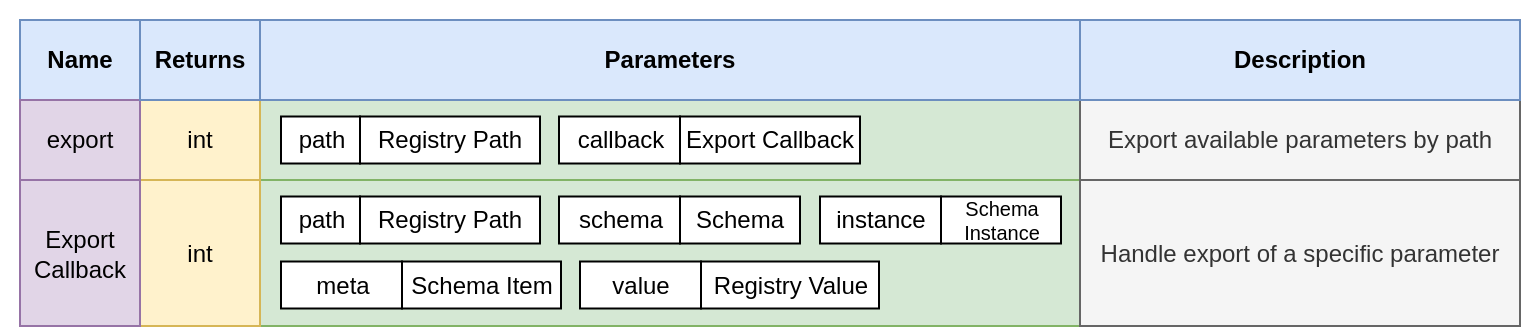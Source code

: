 <mxfile>
    <diagram id="fjN8D4Odn0497USpxgly" name="Page-1">
        <mxGraphModel dx="843" dy="1308" grid="1" gridSize="10" guides="1" tooltips="1" connect="1" arrows="1" fold="1" page="1" pageScale="1" pageWidth="1169" pageHeight="827" background="#ffffff" math="0" shadow="0">
            <root>
                <mxCell id="0"/>
                <mxCell id="1" parent="0"/>
                <mxCell id="518" value="" style="rounded=0;whiteSpace=wrap;html=1;strokeColor=none;" parent="1" vertex="1">
                    <mxGeometry x="30" y="-810" width="710" height="100" as="geometry"/>
                </mxCell>
                <mxCell id="509" value="" style="rounded=0;whiteSpace=wrap;html=1;fillColor=#d5e8d4;strokeColor=#82b366;" parent="1" vertex="1">
                    <mxGeometry x="160" y="-760" width="410" height="40" as="geometry"/>
                </mxCell>
                <mxCell id="196" value="&lt;b&gt;Name&lt;/b&gt;" style="rounded=0;whiteSpace=wrap;html=1;align=center;fillColor=#dae8fc;strokeColor=#6c8ebf;" parent="1" vertex="1">
                    <mxGeometry x="40" y="-800" width="60" height="40" as="geometry"/>
                </mxCell>
                <mxCell id="423" value="int" style="rounded=0;whiteSpace=wrap;html=1;fillColor=#fff2cc;strokeColor=#d6b656;" parent="1" vertex="1">
                    <mxGeometry x="100" y="-760" width="60" height="40" as="geometry"/>
                </mxCell>
                <mxCell id="438" value="export" style="rounded=0;whiteSpace=wrap;html=1;fillColor=#e1d5e7;strokeColor=#9673a6;" parent="1" vertex="1">
                    <mxGeometry x="40" y="-760" width="60" height="40" as="geometry"/>
                </mxCell>
                <mxCell id="471" value="path" style="rounded=0;whiteSpace=wrap;html=1;" parent="1" vertex="1">
                    <mxGeometry x="170.5" y="-751.75" width="39.5" height="23.5" as="geometry"/>
                </mxCell>
                <mxCell id="472" value="Registry Path" style="rounded=0;whiteSpace=wrap;html=1;" parent="1" vertex="1">
                    <mxGeometry x="210" y="-751.75" width="90" height="23.5" as="geometry"/>
                </mxCell>
                <mxCell id="473" value="callback" style="rounded=0;whiteSpace=wrap;html=1;" parent="1" vertex="1">
                    <mxGeometry x="309.5" y="-751.75" width="60.5" height="23.5" as="geometry"/>
                </mxCell>
                <mxCell id="474" value="Export Callback" style="rounded=0;whiteSpace=wrap;html=1;" parent="1" vertex="1">
                    <mxGeometry x="370" y="-751.75" width="90" height="23.5" as="geometry"/>
                </mxCell>
                <mxCell id="501" value="&lt;b&gt;Parameters&lt;/b&gt;" style="rounded=0;whiteSpace=wrap;html=1;align=center;fillColor=#dae8fc;strokeColor=#6c8ebf;" parent="1" vertex="1">
                    <mxGeometry x="160" y="-800" width="410" height="40" as="geometry"/>
                </mxCell>
                <mxCell id="502" value="&lt;b&gt;Returns&lt;/b&gt;" style="rounded=0;whiteSpace=wrap;html=1;align=center;fillColor=#dae8fc;strokeColor=#6c8ebf;" parent="1" vertex="1">
                    <mxGeometry x="100" y="-800" width="60" height="40" as="geometry"/>
                </mxCell>
                <mxCell id="517" value="Export available parameters by path" style="rounded=0;whiteSpace=wrap;html=1;fillColor=#f5f5f5;strokeColor=#666666;fontColor=#333333;" parent="1" vertex="1">
                    <mxGeometry x="570" y="-760" width="220" height="40" as="geometry"/>
                </mxCell>
                <mxCell id="503" value="&lt;b&gt;Description&lt;/b&gt;" style="rounded=0;whiteSpace=wrap;html=1;align=center;fillColor=#dae8fc;strokeColor=#6c8ebf;" parent="1" vertex="1">
                    <mxGeometry x="570" y="-800" width="220" height="40" as="geometry"/>
                </mxCell>
                <mxCell id="519" value="" style="rounded=0;whiteSpace=wrap;html=1;fillColor=#d5e8d4;strokeColor=#82b366;" vertex="1" parent="1">
                    <mxGeometry x="160" y="-720" width="410" height="73" as="geometry"/>
                </mxCell>
                <mxCell id="520" value="int" style="rounded=0;whiteSpace=wrap;html=1;fillColor=#fff2cc;strokeColor=#d6b656;" vertex="1" parent="1">
                    <mxGeometry x="100" y="-720" width="60" height="73" as="geometry"/>
                </mxCell>
                <mxCell id="521" value="Export Callback" style="rounded=0;whiteSpace=wrap;html=1;fillColor=#e1d5e7;strokeColor=#9673a6;" vertex="1" parent="1">
                    <mxGeometry x="40" y="-720" width="60" height="73" as="geometry"/>
                </mxCell>
                <mxCell id="522" value="path" style="rounded=0;whiteSpace=wrap;html=1;" vertex="1" parent="1">
                    <mxGeometry x="170.5" y="-711.75" width="39.5" height="23.5" as="geometry"/>
                </mxCell>
                <mxCell id="523" value="Registry Path" style="rounded=0;whiteSpace=wrap;html=1;" vertex="1" parent="1">
                    <mxGeometry x="210" y="-711.75" width="90" height="23.5" as="geometry"/>
                </mxCell>
                <mxCell id="524" value="schema" style="rounded=0;whiteSpace=wrap;html=1;" vertex="1" parent="1">
                    <mxGeometry x="309.5" y="-711.75" width="60.5" height="23.5" as="geometry"/>
                </mxCell>
                <mxCell id="525" value="Schema" style="rounded=0;whiteSpace=wrap;html=1;" vertex="1" parent="1">
                    <mxGeometry x="370" y="-711.75" width="60" height="23.5" as="geometry"/>
                </mxCell>
                <mxCell id="526" value="Handle export of a specific parameter" style="rounded=0;whiteSpace=wrap;html=1;fillColor=#f5f5f5;strokeColor=#666666;fontColor=#333333;" vertex="1" parent="1">
                    <mxGeometry x="570" y="-720" width="220" height="73" as="geometry"/>
                </mxCell>
                <mxCell id="528" value="instance" style="rounded=0;whiteSpace=wrap;html=1;" vertex="1" parent="1">
                    <mxGeometry x="440" y="-711.75" width="60.5" height="23.5" as="geometry"/>
                </mxCell>
                <mxCell id="529" value="&lt;font style=&quot;font-size: 10px; line-height: 0.8;&quot;&gt;Schema Instance&lt;/font&gt;" style="rounded=0;whiteSpace=wrap;html=1;fontSize=10;" vertex="1" parent="1">
                    <mxGeometry x="500.5" y="-711.75" width="60" height="23.5" as="geometry"/>
                </mxCell>
                <mxCell id="530" value="value" style="rounded=0;whiteSpace=wrap;html=1;" vertex="1" parent="1">
                    <mxGeometry x="320" y="-679.25" width="60.5" height="23.5" as="geometry"/>
                </mxCell>
                <mxCell id="531" value="Registry Value" style="rounded=0;whiteSpace=wrap;html=1;fontSize=12;" vertex="1" parent="1">
                    <mxGeometry x="380.5" y="-679.25" width="89" height="23.5" as="geometry"/>
                </mxCell>
                <mxCell id="532" value="meta" style="rounded=0;whiteSpace=wrap;html=1;" vertex="1" parent="1">
                    <mxGeometry x="170.5" y="-679.25" width="60.5" height="23.5" as="geometry"/>
                </mxCell>
                <mxCell id="533" value="Schema Item" style="rounded=0;whiteSpace=wrap;html=1;fontSize=12;" vertex="1" parent="1">
                    <mxGeometry x="231" y="-679.25" width="79.5" height="23.5" as="geometry"/>
                </mxCell>
            </root>
        </mxGraphModel>
    </diagram>
</mxfile>
